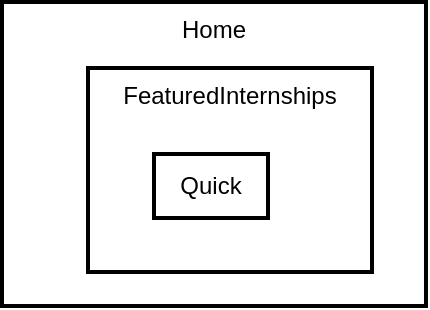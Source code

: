 <mxfile version="24.6.3" type="github">
  <diagram name="Page-1" id="JLzCZ3W_Js68rwh3JM2e">
    <mxGraphModel>
      <root>
        <mxCell id="0" />
        <mxCell id="1" parent="0" />
        <mxCell id="2" value="Home" style="whiteSpace=wrap;strokeWidth=2;verticalAlign=top;" vertex="1" parent="1">
          <mxGeometry width="212" height="152" as="geometry" />
        </mxCell>
        <mxCell id="3" value="FeaturedInternships" style="whiteSpace=wrap;strokeWidth=2;verticalAlign=top;" vertex="1" parent="2">
          <mxGeometry x="43" y="33" width="142" height="102" as="geometry" />
        </mxCell>
        <mxCell id="4" value="Quick" style="whiteSpace=wrap;strokeWidth=2;" vertex="1" parent="3">
          <mxGeometry x="33" y="43" width="57" height="32" as="geometry" />
        </mxCell>
      </root>
    </mxGraphModel>
  </diagram>
</mxfile>
